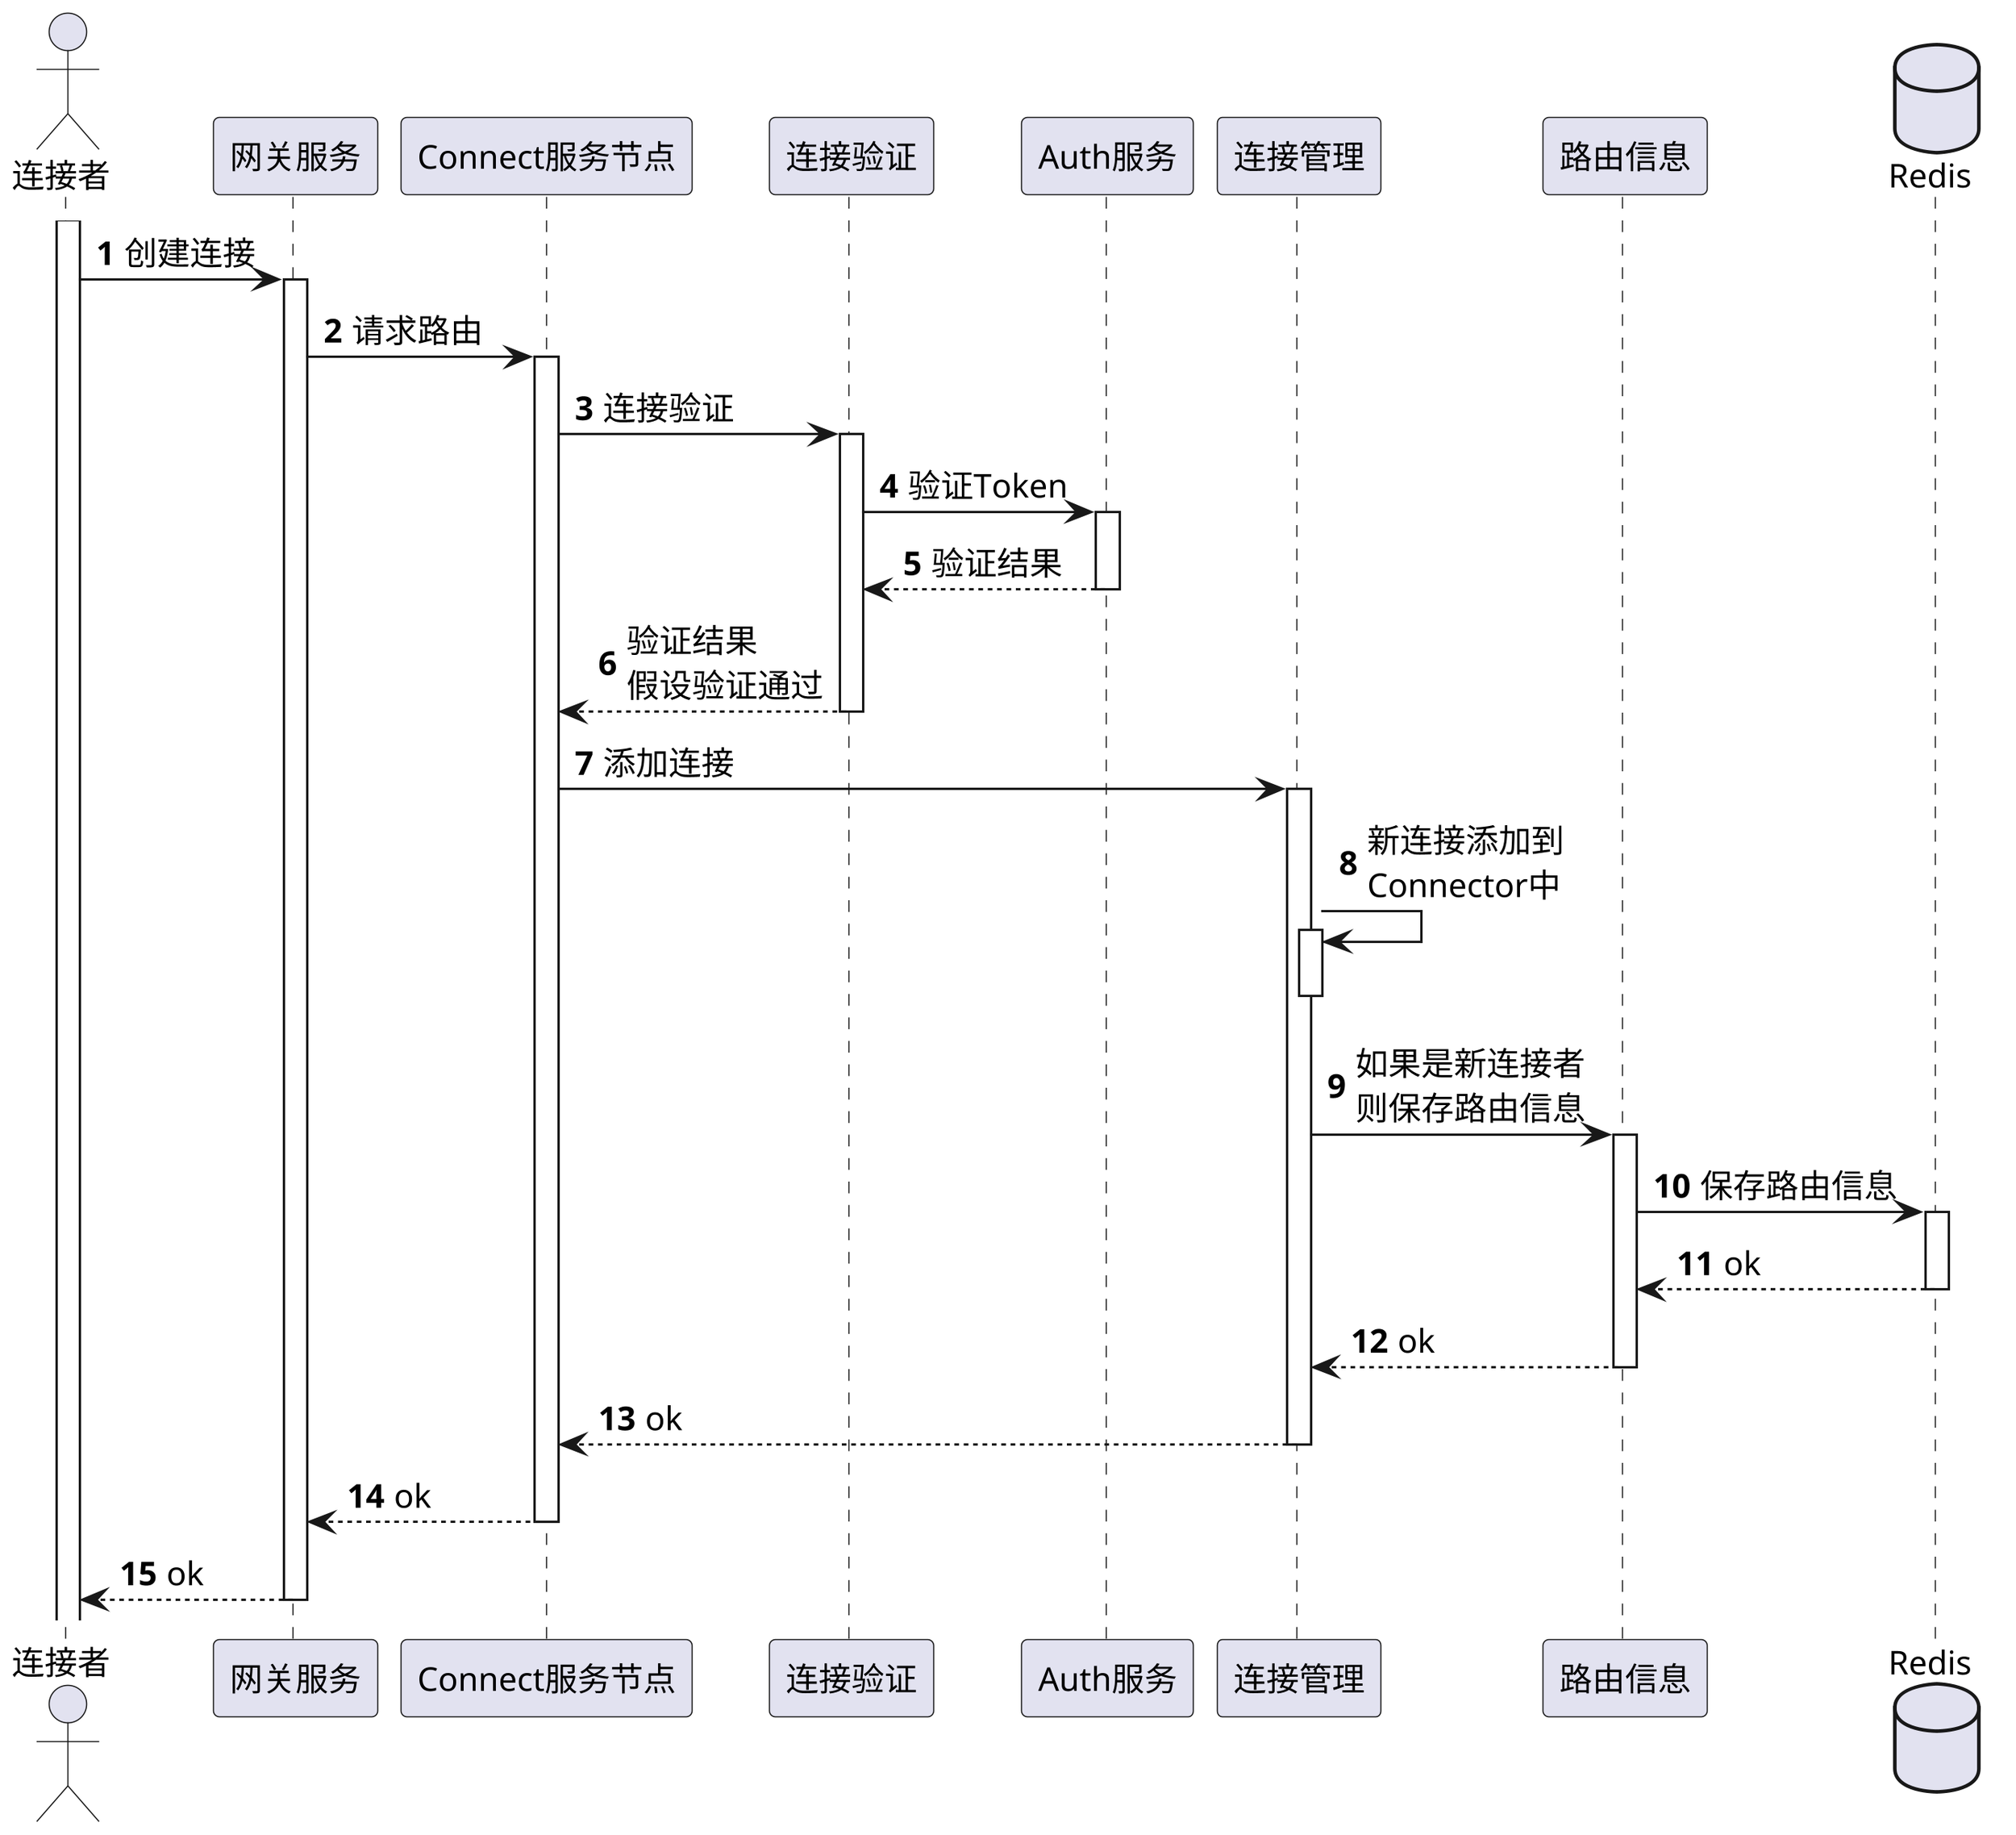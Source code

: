 @startuml

'https://plantuml.com/sequence-diagram

skinparam shadowing false
skinparam defaultFontName xfonts-wqy
skinparam dpi 300
skinparam activity  {
    DiamondFontSize 14
    ArrowFontSize 14
    FontSize 14
}
autonumber

actor 连接者 as Client
participant 网关服务 as Gateway
participant Connect服务节点 as Connect
participant 连接验证 as ConnAuthHandler
participant Auth服务 as AuthFeign
participant 连接管理 as ServerConnContainer
participant 路由信息 as RouteAddressManager
database Redis

activate Client
Client -> Gateway++: 创建连接
Gateway -> Connect++: 请求路由
Connect -> ConnAuthHandler ++: 连接验证
ConnAuthHandler -> AuthFeign ++: 验证Token
return 验证结果
return 验证结果\n假设验证通过
Connect -> ServerConnContainer ++: 添加连接
ServerConnContainer -> ServerConnContainer++--: 新连接添加到\nConnector中
ServerConnContainer -> RouteAddressManager++: 如果是新连接者\n则保存路由信息
RouteAddressManager -> Redis ++: 保存路由信息
return ok
return ok
return ok
return ok
return ok

@enduml